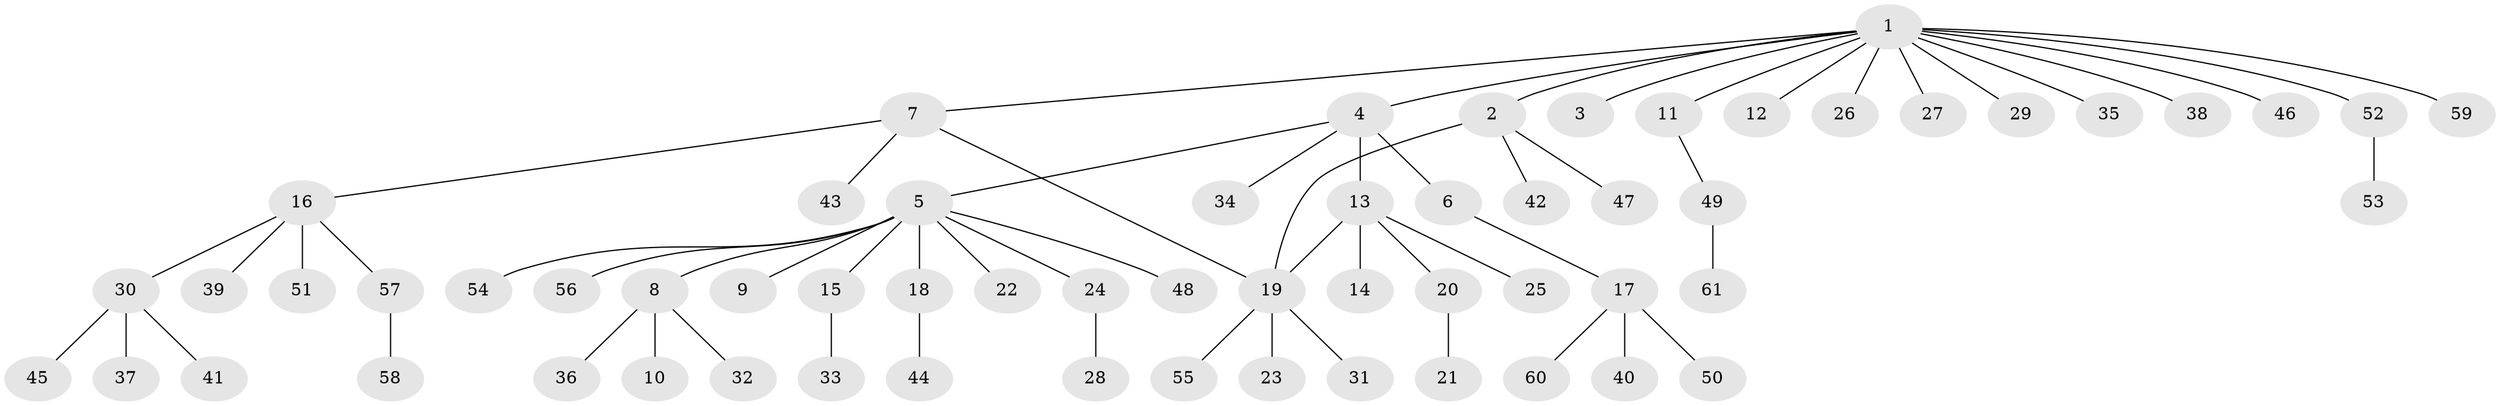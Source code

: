// coarse degree distribution, {1: 0.6486486486486487, 3: 0.13513513513513514, 4: 0.05405405405405406, 2: 0.10810810810810811, 9: 0.02702702702702703, 12: 0.02702702702702703}
// Generated by graph-tools (version 1.1) at 2025/36/03/04/25 23:36:43]
// undirected, 61 vertices, 62 edges
graph export_dot {
  node [color=gray90,style=filled];
  1;
  2;
  3;
  4;
  5;
  6;
  7;
  8;
  9;
  10;
  11;
  12;
  13;
  14;
  15;
  16;
  17;
  18;
  19;
  20;
  21;
  22;
  23;
  24;
  25;
  26;
  27;
  28;
  29;
  30;
  31;
  32;
  33;
  34;
  35;
  36;
  37;
  38;
  39;
  40;
  41;
  42;
  43;
  44;
  45;
  46;
  47;
  48;
  49;
  50;
  51;
  52;
  53;
  54;
  55;
  56;
  57;
  58;
  59;
  60;
  61;
  1 -- 2;
  1 -- 3;
  1 -- 4;
  1 -- 7;
  1 -- 11;
  1 -- 12;
  1 -- 26;
  1 -- 27;
  1 -- 29;
  1 -- 35;
  1 -- 38;
  1 -- 46;
  1 -- 52;
  1 -- 59;
  2 -- 19;
  2 -- 42;
  2 -- 47;
  4 -- 5;
  4 -- 6;
  4 -- 13;
  4 -- 34;
  5 -- 8;
  5 -- 9;
  5 -- 15;
  5 -- 18;
  5 -- 22;
  5 -- 24;
  5 -- 48;
  5 -- 54;
  5 -- 56;
  6 -- 17;
  7 -- 16;
  7 -- 19;
  7 -- 43;
  8 -- 10;
  8 -- 32;
  8 -- 36;
  11 -- 49;
  13 -- 14;
  13 -- 19;
  13 -- 20;
  13 -- 25;
  15 -- 33;
  16 -- 30;
  16 -- 39;
  16 -- 51;
  16 -- 57;
  17 -- 40;
  17 -- 50;
  17 -- 60;
  18 -- 44;
  19 -- 23;
  19 -- 31;
  19 -- 55;
  20 -- 21;
  24 -- 28;
  30 -- 37;
  30 -- 41;
  30 -- 45;
  49 -- 61;
  52 -- 53;
  57 -- 58;
}
